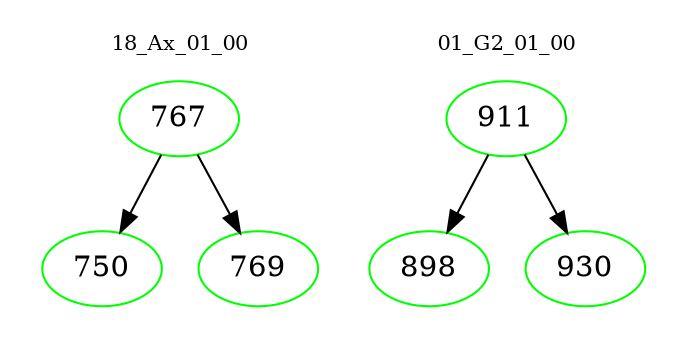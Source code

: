 digraph{
subgraph cluster_0 {
color = white
label = "18_Ax_01_00";
fontsize=10;
T0_767 [label="767", color="green"]
T0_767 -> T0_750 [color="black"]
T0_750 [label="750", color="green"]
T0_767 -> T0_769 [color="black"]
T0_769 [label="769", color="green"]
}
subgraph cluster_1 {
color = white
label = "01_G2_01_00";
fontsize=10;
T1_911 [label="911", color="green"]
T1_911 -> T1_898 [color="black"]
T1_898 [label="898", color="green"]
T1_911 -> T1_930 [color="black"]
T1_930 [label="930", color="green"]
}
}
